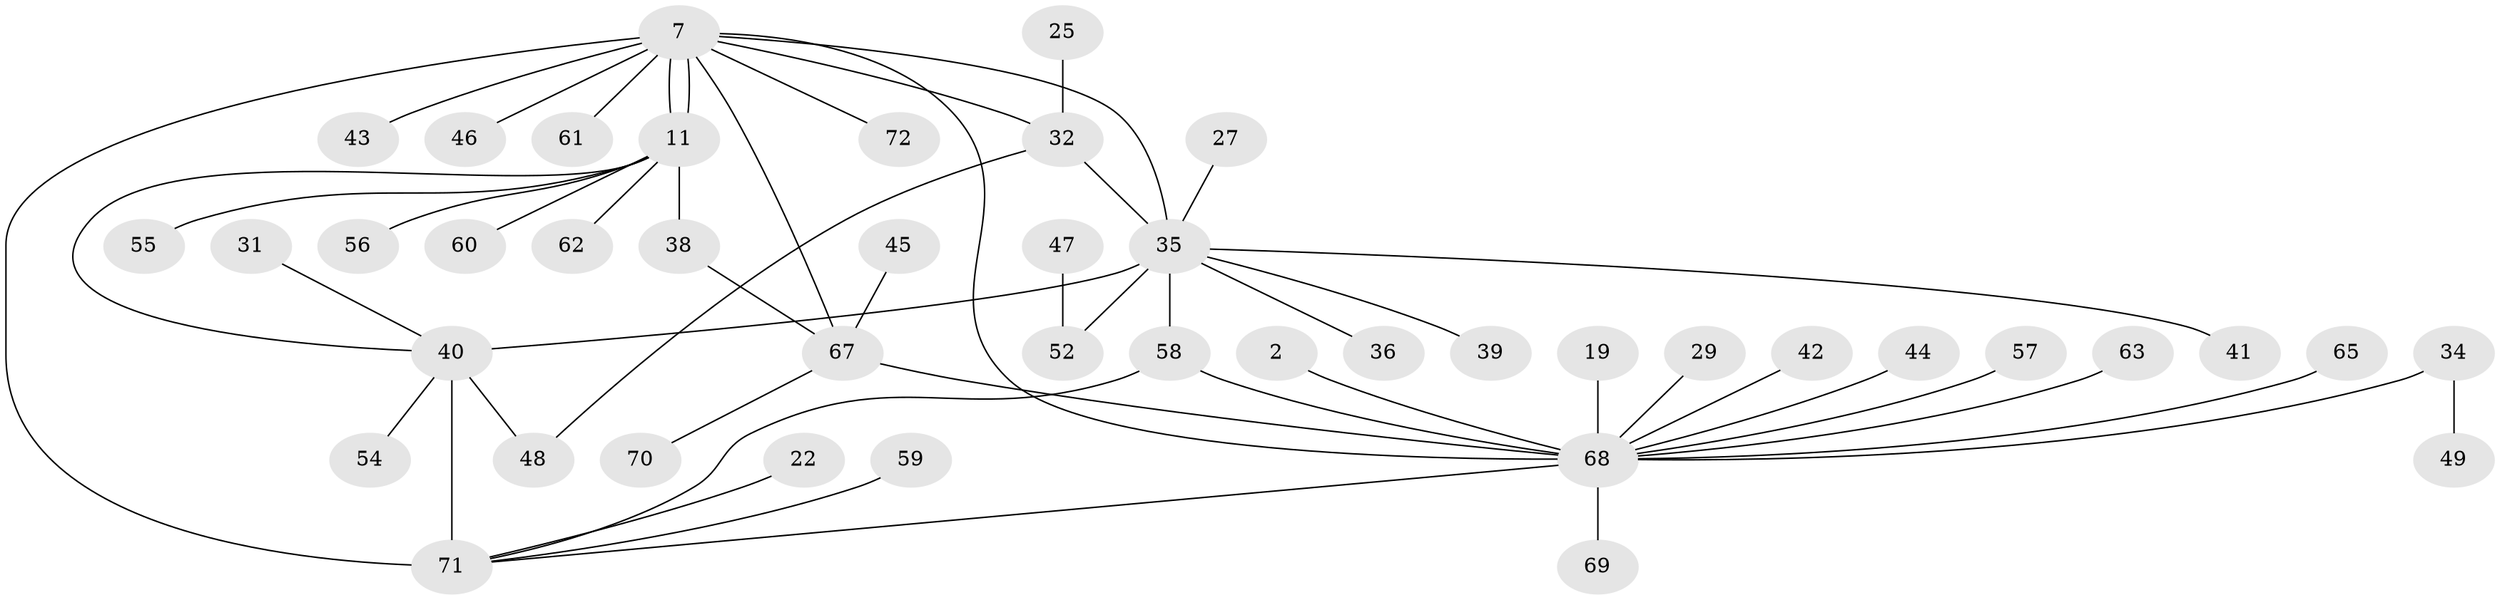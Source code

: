 // original degree distribution, {6: 0.027777777777777776, 1: 0.5, 8: 0.013888888888888888, 2: 0.1527777777777778, 12: 0.013888888888888888, 13: 0.013888888888888888, 10: 0.013888888888888888, 9: 0.013888888888888888, 4: 0.08333333333333333, 3: 0.1388888888888889, 5: 0.027777777777777776}
// Generated by graph-tools (version 1.1) at 2025/51/03/04/25 21:51:57]
// undirected, 43 vertices, 52 edges
graph export_dot {
graph [start="1"]
  node [color=gray90,style=filled];
  2;
  7 [super="+3"];
  11;
  19;
  22;
  25;
  27 [super="+26"];
  29;
  31;
  32 [super="+28"];
  34 [super="+14"];
  35 [super="+9"];
  36;
  38 [super="+18+24+30"];
  39;
  40 [super="+13+33"];
  41;
  42;
  43;
  44;
  45;
  46;
  47;
  48;
  49;
  52 [super="+37"];
  54;
  55;
  56 [super="+23"];
  57;
  58;
  59;
  60;
  61;
  62;
  63;
  65;
  67 [super="+66"];
  68 [super="+20+51"];
  69;
  70;
  71 [super="+50+64"];
  72;
  2 -- 68;
  7 -- 11 [weight=2];
  7 -- 11;
  7 -- 35 [weight=2];
  7 -- 61;
  7 -- 67 [weight=2];
  7 -- 71 [weight=4];
  7 -- 72;
  7 -- 68 [weight=3];
  7 -- 43;
  7 -- 46;
  7 -- 32;
  11 -- 55;
  11 -- 60;
  11 -- 62;
  11 -- 40;
  11 -- 38;
  11 -- 56;
  19 -- 68;
  22 -- 71;
  25 -- 32;
  27 -- 35;
  29 -- 68;
  31 -- 40;
  32 -- 35 [weight=2];
  32 -- 48;
  34 -- 49;
  34 -- 68 [weight=2];
  35 -- 36;
  35 -- 39;
  35 -- 41;
  35 -- 58;
  35 -- 40 [weight=2];
  35 -- 52;
  38 -- 67;
  40 -- 48;
  40 -- 54;
  40 -- 71;
  42 -- 68;
  44 -- 68;
  45 -- 67;
  47 -- 52;
  57 -- 68;
  58 -- 68;
  58 -- 71;
  59 -- 71;
  63 -- 68;
  65 -- 68;
  67 -- 70;
  67 -- 68 [weight=2];
  68 -- 69;
  68 -- 71;
}
